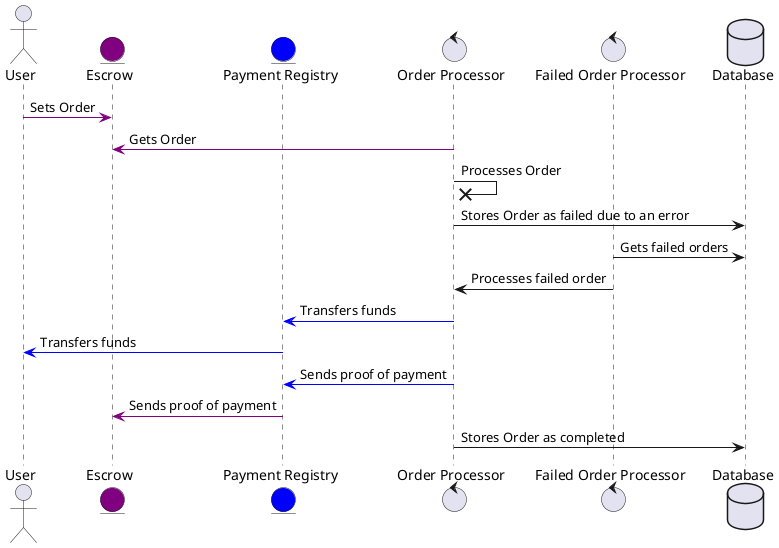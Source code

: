 @startuml
actor User as U
entity Escrow as E #purple
entity "Payment Registry" as PR #blue
control "Order Processor" as OP
control "Failed Order Processor" as FOP
database Database

U -[#purple]> E : Sets Order
OP -[#purple]> E : Gets Order
OP ->x OP : Processes Order
OP -> Database : Stores Order as failed due to an error
FOP -> Database : Gets failed orders
FOP -> OP : Processes failed order
OP -[#blue]> PR : Transfers funds
PR -[#blue]> U: Transfers funds
OP -[#blue]> PR : Sends proof of payment
PR -[#purple]> E : Sends proof of payment
OP -> Database : Stores Order as completed

@enduml
